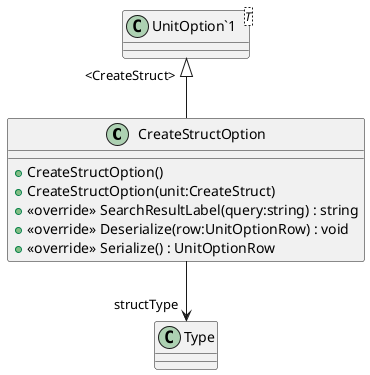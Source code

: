 @startuml
class CreateStructOption {
    + CreateStructOption()
    + CreateStructOption(unit:CreateStruct)
    + <<override>> SearchResultLabel(query:string) : string
    + <<override>> Deserialize(row:UnitOptionRow) : void
    + <<override>> Serialize() : UnitOptionRow
}
class "UnitOption`1"<T> {
}
"UnitOption`1" "<CreateStruct>" <|-- CreateStructOption
CreateStructOption --> "structType" Type
@enduml
